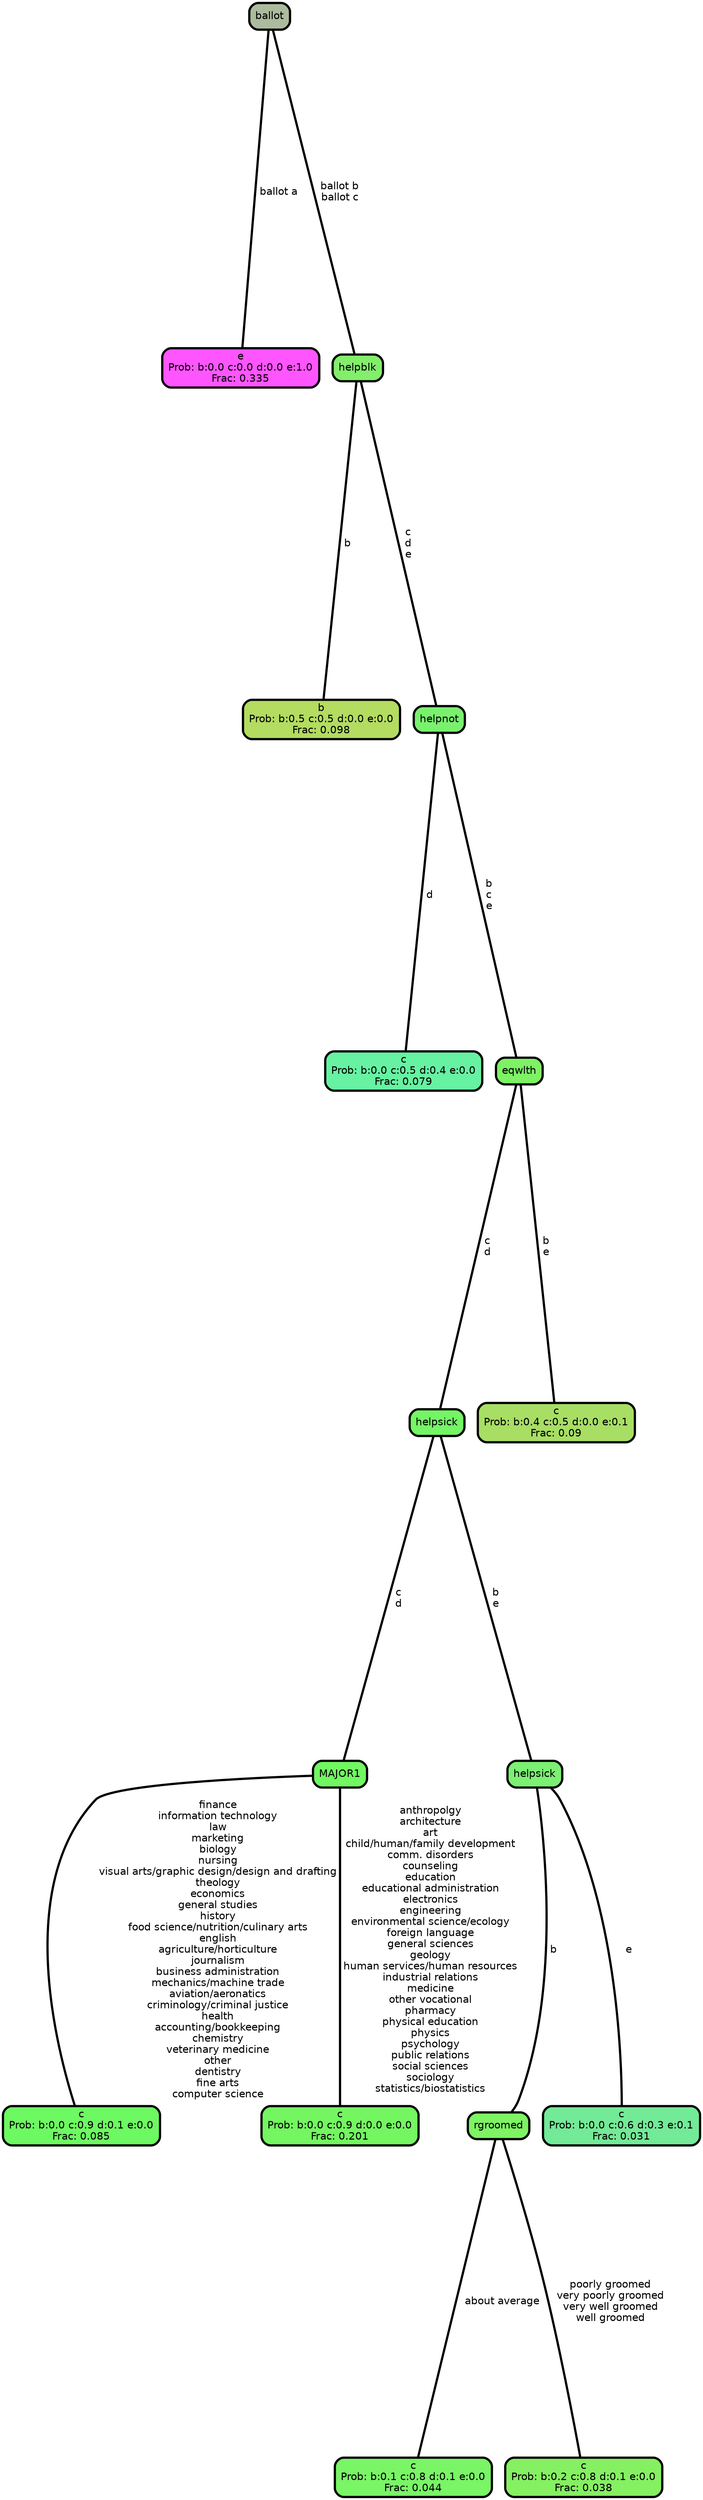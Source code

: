 graph Tree {
node [shape=box, style="filled, rounded",color="black",penwidth="3",fontcolor="black",                 fontname=helvetica] ;
graph [ranksep="0 equally", splines=straight,                 bgcolor=transparent, dpi=200] ;
edge [fontname=helvetica, color=black] ;
0 [label="e
Prob: b:0.0 c:0.0 d:0.0 e:1.0
Frac: 0.335", fillcolor="#ff55ff"] ;
1 [label="ballot", fillcolor="#acbb9d"] ;
2 [label="b
Prob: b:0.5 c:0.5 d:0.0 e:0.0
Frac: 0.098", fillcolor="#b3dc60"] ;
3 [label="helpblk", fillcolor="#83ee6c"] ;
4 [label="c
Prob: b:0.0 c:0.5 d:0.4 e:0.0
Frac: 0.079", fillcolor="#66f2a2"] ;
5 [label="helpnot", fillcolor="#7af16e"] ;
6 [label="c
Prob: b:0.0 c:0.9 d:0.1 e:0.0
Frac: 0.085", fillcolor="#6df961"] ;
7 [label="MAJOR1", fillcolor="#71f761"] ;
8 [label="c
Prob: b:0.0 c:0.9 d:0.0 e:0.0
Frac: 0.201", fillcolor="#73f660"] ;
9 [label="helpsick", fillcolor="#74f565"] ;
10 [label="c
Prob: b:0.1 c:0.8 d:0.1 e:0.0
Frac: 0.044", fillcolor="#79f566"] ;
11 [label="rgroomed", fillcolor="#7ef364"] ;
12 [label="c
Prob: b:0.2 c:0.8 d:0.1 e:0.0
Frac: 0.038", fillcolor="#85f061"] ;
13 [label="helpsick", fillcolor="#7bf072"] ;
14 [label="c
Prob: b:0.0 c:0.6 d:0.3 e:0.1
Frac: 0.031", fillcolor="#73ea97"] ;
15 [label="eqwlth", fillcolor="#7ef165"] ;
16 [label="c
Prob: b:0.4 c:0.5 d:0.0 e:0.1
Frac: 0.09", fillcolor="#a8de64"] ;
1 -- 0 [label=" ballot a",penwidth=3] ;
1 -- 3 [label=" ballot b\n ballot c",penwidth=3] ;
3 -- 2 [label=" b",penwidth=3] ;
3 -- 5 [label=" c\n d\n e",penwidth=3] ;
5 -- 4 [label=" d",penwidth=3] ;
5 -- 15 [label=" b\n c\n e",penwidth=3] ;
7 -- 6 [label=" finance\n information technology\n law\n marketing\n biology\n nursing\n visual arts/graphic design/design and drafting\n theology\n economics\n general studies\n history\n food science/nutrition/culinary arts\n english\n agriculture/horticulture\n journalism\n business administration\n mechanics/machine trade\n aviation/aeronatics\n criminology/criminal justice\n health\n accounting/bookkeeping\n chemistry\n veterinary medicine\n other\n dentistry\n fine arts\n computer science",penwidth=3] ;
7 -- 8 [label=" anthropolgy\n architecture\n art\n child/human/family development\n comm. disorders\n counseling\n education\n educational administration\n electronics\n engineering\n environmental science/ecology\n foreign language\n general sciences\n geology\n human services/human resources\n industrial relations\n medicine\n other vocational\n pharmacy\n physical education\n physics\n psychology\n public relations\n social sciences\n sociology\n statistics/biostatistics",penwidth=3] ;
9 -- 7 [label=" c\n d",penwidth=3] ;
9 -- 13 [label=" b\n e",penwidth=3] ;
11 -- 10 [label=" about average",penwidth=3] ;
11 -- 12 [label=" poorly groomed\n very poorly groomed\n very well groomed\n well groomed",penwidth=3] ;
13 -- 11 [label=" b",penwidth=3] ;
13 -- 14 [label=" e",penwidth=3] ;
15 -- 9 [label=" c\n d",penwidth=3] ;
15 -- 16 [label=" b\n e",penwidth=3] ;
{rank = same;}}